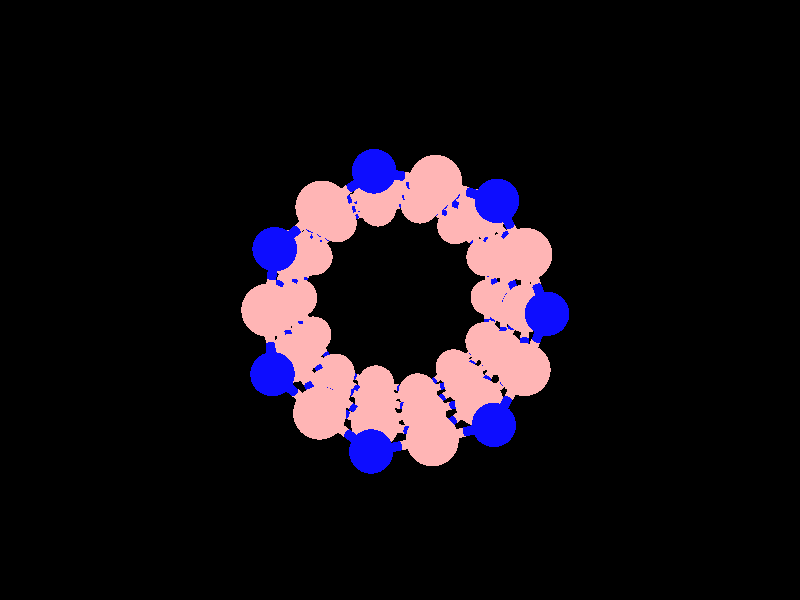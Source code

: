 global_settings {
	ambient_light rgb <0.200000002980232, 0.200000002980232, 0.200000002980232>
	max_trace_level 15
}

background { color rgb <0,0,0> }

camera {
	perspective
	location <-0.995987173537005, -0.415958636784198, 34.8884604263214>
	angle 40
	up <-0.999402686035062, -0.0122848965639923, -0.0323009668944361>
	right <-0.0129356831900063, 0.999715965439565, 0.0200164069115068> * 1.33333333333333
	direction <0.0320458928150119, 0.020422285906608, -0.99927773466241> }

light_source {
	<-90.3824092262219, 93.8875513511635, 120.921417130197>
	color rgb <1, 1, 1>
	fade_distance 243.626132727381
	fade_power 0
	parallel
	point_at <90.3824092262219, -93.8875513511635, -120.921417130197>
}

light_source {
	<-82.0058201106009, -97.2264472382941, -65.5674262857832>
	color rgb <0.300000011920929, 0.300000011920929, 0.300000011920929>
	fade_distance 243.626132727381
	fade_power 0
	parallel
	point_at <82.0058201106009, 97.2264472382941, 65.5674262857832>
}

#default {
	finish {ambient .8 diffuse 1 specular 1 roughness .005 metallic 0.5}
}

union {
cylinder {
	<1.25423200998624, -2.44342576180559, 0.03686510692855>, 	<0.591823928850176, -2.70022323149635, 0.423328657146628>, 0.1
	pigment { rgbt <1, 0.709999978542328, 0.709999978542328, 0> }
}
cylinder {
	<0.591823928850176, -2.70022323149635, 0.423328657146628>, 	<0.02033010809481, -2.92177573258025, 0.75675081364874>, 0.1
	pigment { rgbt <0.0500000007450581, 0.0500000007450581, 1, 0> }
}
cylinder {
	<1.25423200998624, -2.44342576180559, 0.03686510692855>, 	<1.82063538225571, -2.02447904318453, 0.426147031071762>, 0.1
	pigment { rgbt <1, 0.709999978542328, 0.709999978542328, 0> }
}
cylinder {
	<1.82063538225571, -2.02447904318453, 0.426147031071762>, 	<2.30892904458332, -1.66330706298261, 0.76174513257352>, 0.1
	pigment { rgbt <0.0500000007450581, 0.0500000007450581, 1, 0> }
}
cylinder {
	<-2.77209853814459, -0.43999206108903, 0.0381360955784>, 	<-2.85883266096618, 0.267071115068094, 0.424344328009578>, 0.1
	pigment { rgbt <1, 0.709999978542328, 0.709999978542328, 0> }
}
cylinder {
	<-2.85883266096618, 0.267071115068094, 0.424344328009578>, 	<-2.93368568528099, 0.87727867116293, 0.75764860632935>, 0.1
	pigment { rgbt <0.0500000007450581, 0.0500000007450581, 1, 0> }
}
cylinder {
	<-2.77209853814459, -0.43999206108903, 0.0381360955784>, 	<-2.50743451317089, -1.09747394659936, 0.426472121020819>, 0.1
	pigment { rgbt <1, 0.709999978542328, 0.709999978542328, 0> }
}
cylinder {
	<-2.50743451317089, -1.09747394659936, 0.426472121020819>, 	<-2.27912151066141, -1.66465213937179, 0.76147104639486>, 0.1
	pigment { rgbt <0.0500000007450581, 0.0500000007450581, 1, 0> }
}
cylinder {
	<2.78771342539519, -0.43400146025741, 0.03939930449768>, 	<2.86886931035473, 0.274951462633742, 0.424708264805171>, 0.1
	pigment { rgbt <1, 0.709999978542328, 0.709999978542328, 0> }
}
cylinder {
	<2.86886931035473, 0.274951462633742, 0.424708264805171>, 	<2.93891706104784, 0.88686713111043, 0.75727842906249>, 0.1
	pigment { rgbt <0.0500000007450581, 0.0500000007450581, 1, 0> }
}
cylinder {
	<2.78771342539519, -0.43400146025741, 0.03939930449768>, 	<2.53065408585893, -1.09401565242657, 0.427226787856849>, 0.1
	pigment { rgbt <1, 0.709999978542328, 0.709999978542328, 0> }
}
cylinder {
	<2.53065408585893, -1.09401565242657, 0.427226787856849>, 	<2.30892904458332, -1.66330706298261, 0.76174513257352>, 0.1
	pigment { rgbt <0.0500000007450581, 0.0500000007450581, 1, 0> }
}
cylinder {
	<-1.21145689746567, -2.43242881202598, 0.04023773686791>, 	<-0.550190000873292, -2.69512757248637, 0.424887336605429>, 0.1
	pigment { rgbt <1, 0.709999978542328, 0.709999978542328, 0> }
}
cylinder {
	<-0.550190000873292, -2.69512757248637, 0.424887336605429>, 	<0.02033010809481, -2.92177573258025, 0.75675081364874>, 0.1
	pigment { rgbt <0.0500000007450581, 0.0500000007450581, 1, 0> }
}
cylinder {
	<-1.21145689746567, -2.43242881202598, 0.04023773686791>, 	<-1.78479660316668, -2.02013000011158, 0.4275425967604>, 0.1
	pigment { rgbt <1, 0.709999978542328, 0.709999978542328, 0> }
}
cylinder {
	<-1.78479660316668, -2.02013000011158, 0.4275425967604>, 	<-2.27912151066141, -1.66465213937179, 0.76147104639486>, 0.1
	pigment { rgbt <0.0500000007450581, 0.0500000007450581, 1, 0> }
}
cylinder {
	<-2.24685070994492, 2.0237635627767, 0.04277704631754>, 	<-2.6154185989382, 1.40853933652349, 0.426389866334408>, 0.1
	pigment { rgbt <1, 0.709999978542328, 0.709999978542328, 0> }
}
cylinder {
	<-2.6154185989382, 1.40853933652349, 0.426389866334408>, 	<-2.93368568528099, 0.87727867116293, 0.75764860632935>, 0.1
	pigment { rgbt <0.0500000007450581, 0.0500000007450581, 1, 0> }
}
cylinder {
	<-2.24685070994492, 2.0237635627767, 0.04277704631754>, 	<-1.74796568808979, 2.53254983297755, 0.42782377061494>, 0.1
	pigment { rgbt <1, 0.709999978542328, 0.709999978542328, 0> }
}
cylinder {
	<-1.74796568808979, 2.53254983297755, 0.42782377061494>, 	<-1.31745104375171, 2.97160879559203, 0.76010124198102>, 0.1
	pigment { rgbt <0.0500000007450581, 0.0500000007450581, 1, 0> }
}
cylinder {
	<2.24874394354313, 2.03392722522833, 0.04304772583556>, 	<2.61907568004542, 1.41843997173607, 0.426288234456904>, 0.1
	pigment { rgbt <1, 0.709999978542328, 0.709999978542328, 0> }
}
cylinder {
	<2.61907568004542, 1.41843997173607, 0.426288234456904>, 	<2.93891706104784, 0.88686713111043, 0.75727842906249>, 0.1
	pigment { rgbt <0.0500000007450581, 0.0500000007450581, 1, 0> }
}
cylinder {
	<2.24874394354313, 2.03392722522833, 0.04304772583556>, 	<1.74877943624525, 2.54262032518523, 0.4278672454182>, 0.1
	pigment { rgbt <1, 0.709999978542328, 0.709999978542328, 0> }
}
cylinder {
	<1.74877943624525, 2.54262032518523, 0.4278672454182>, 	<1.31729106089406, 2.98164180780816, 0.75998111927206>, 0.1
	pigment { rgbt <0.0500000007450581, 0.0500000007450581, 1, 0> }
}
cylinder {
	<-0.00086707175121, 3.11369448207867, 0.04329018169897>, 	<0.706783232364021, 3.04280229335528, 0.428044140552487>, 0.1
	pigment { rgbt <1, 0.709999978542328, 0.709999978542328, 0> }
}
cylinder {
	<0.706783232364021, 3.04280229335528, 0.428044140552487>, 	<1.31729106089406, 2.98164180780816, 0.75998111927206>, 0.1
	pigment { rgbt <0.0500000007450581, 0.0500000007450581, 1, 0> }
}
cylinder {
	<-0.00086707175121, 3.11369448207867, 0.04329018169897>, 	<-0.707685393132684, 3.03741467877663, 0.428115761495745>, 0.1
	pigment { rgbt <1, 0.709999978542328, 0.709999978542328, 0> }
}
cylinder {
	<-0.707685393132684, 3.03741467877663, 0.428115761495745>, 	<-1.31745104375171, 2.97160879559203, 0.76010124198102>, 0.1
	pigment { rgbt <0.0500000007450581, 0.0500000007450581, 1, 0> }
}
cylinder {
	<0.02033010809481, -2.92177573258025, 0.75675081364874>, 	<0.0220209066338977, -2.85761915050818, 1.44180359621079>, 0.1
	pigment { rgbt <0.0500000007450581, 0.0500000007450581, 1, 0> }
}
cylinder {
	<0.0220209066338977, -2.85761915050818, 1.44180359621079>, 	<0.02398447307695, -2.78311251429732, 2.23737244989825>, 0.1
	pigment { rgbt <1, 0.709999978542328, 0.709999978542328, 0> }
}
cylinder {
	<2.93891706104784, 0.88686713111043, 0.75727842906249>, 	<2.87844565331693, 0.853562498616914, 1.44571013736613>, 0.1
	pigment { rgbt <0.0500000007450581, 0.0500000007450581, 1, 0> }
}
cylinder {
	<2.87844565331693, 0.853562498616914, 1.44571013736613>, 	<2.80827273335365, 0.81491475750968, 2.24458790422664>, 0.1
	pigment { rgbt <1, 0.709999978542328, 0.709999978542328, 0> }
}
cylinder {
	<-2.93368568528099, 0.87727867116293, 0.75764860632935>, 	<-2.87305123605089, 0.844304691186722, 1.44549782368623>, 0.1
	pigment { rgbt <0.0500000007450581, 0.0500000007450581, 1, 0> }
}
cylinder {
	<-2.87305123605089, 0.844304691186722, 1.44549782368623>, 	<-2.80268093995196, 0.80603620249838, 2.2437924187791>, 0.1
	pigment { rgbt <1, 0.709999978542328, 0.709999978542328, 0> }
}
cylinder {
	<1.31729106089406, 2.98164180780816, 0.75998111927206>, 	<1.28827868322315, 2.89510050997073, 1.44319266902453>, 0.1
	pigment { rgbt <0.0500000007450581, 0.0500000007450581, 1, 0> }
}
cylinder {
	<1.28827868322315, 2.89510050997073, 1.44319266902453>, 	<1.25459423265616, 2.79462284136758, 2.23642671331669>, 0.1
	pigment { rgbt <1, 0.709999978542328, 0.709999978542328, 0> }
}
cylinder {
	<-1.31745104375171, 2.97160879559203, 0.76010124198102>, 	<-1.28873085350884, 2.88648124091751, 1.44340046425781>, 0.1
	pigment { rgbt <0.0500000007450581, 0.0500000007450581, 1, 0> }
}
cylinder {
	<-1.28873085350884, 2.88648124091751, 1.44340046425781>, 	<-1.2553849630214, 2.78764296402469, 2.23675248746896>, 0.1
	pigment { rgbt <1, 0.709999978542328, 0.709999978542328, 0> }
}
cylinder {
	<-2.27912151066141, -1.66465213937179, 0.76147104639486>, 	<-2.249240200892, -1.65184234142162, 1.44847717253716>, 0.1
	pigment { rgbt <0.0500000007450581, 0.0500000007450581, 1, 0> }
}
cylinder {
	<-2.249240200892, -1.65184234142162, 1.44847717253716>, 	<-2.21453634660069, -1.63696517020677, 2.24635921595692>, 0.1
	pigment { rgbt <1, 0.709999978542328, 0.709999978542328, 0> }
}
cylinder {
	<2.30892904458332, -1.66330706298261, 0.76174513257352>, 	<2.28093137485027, -1.6537237693955, 1.44811701547327>, 0.1
	pigment { rgbt <0.0500000007450581, 0.0500000007450581, 1, 0> }
}
cylinder {
	<2.28093137485027, -1.6537237693955, 1.44811701547327>, 	<2.24841012679332, -1.64259210483482, 2.24538587662976>, 0.1
	pigment { rgbt <1, 0.709999978542328, 0.709999978542328, 0> }
}
cylinder {
	<1.25459423265616, 2.79462284136758, 2.23642671331669>, 	<1.85230429927805, 2.41085568203827, 2.62337421757912>, 0.1
	pigment { rgbt <1, 0.709999978542328, 0.709999978542328, 0> }
}
cylinder {
	<1.85230429927805, 2.41085568203827, 2.62337421757912>, 	<2.36799103666804, 2.07975261825609, 2.9572211898111>, 0.1
	pigment { rgbt <0.0500000007450581, 0.0500000007450581, 1, 0> }
}
cylinder {
	<1.25459423265616, 2.79462284136758, 2.23642671331669>, 	<0.580009594906176, 2.99407719685964, 2.6264657827462>, 0.1
	pigment { rgbt <1, 0.709999978542328, 0.709999978542328, 0> }
}
cylinder {
	<0.580009594906176, 2.99407719685964, 2.6264657827462>, 	<-0.00148247246057, 3.16600688370698, 2.96267952397941>, 0.1
	pigment { rgbt <0.0500000007450581, 0.0500000007450581, 1, 0> }
}
cylinder {
	<-1.2553849630214, 2.78764296402469, 2.23675248746896>, 	<-1.85136640668964, 2.40206193779146, 2.62368046897626>, 0.1
	pigment { rgbt <1, 0.709999978542328, 0.709999978542328, 0> }
}
cylinder {
	<-1.85136640668964, 2.40206193779146, 2.62368046897626>, 	<-2.36551901270836, 2.06942156521713, 2.95748285854242>, 0.1
	pigment { rgbt <0.0500000007450581, 0.0500000007450581, 1, 0> }
}
cylinder {
	<-1.2553849630214, 2.78764296402469, 2.23675248746896>, 	<-0.581960779576447, 2.99084809008127, 2.62662077904881>, 0.1
	pigment { rgbt <1, 0.709999978542328, 0.709999978542328, 0> }
}
cylinder {
	<-0.581960779576447, 2.99084809008127, 2.62662077904881>, 	<-0.00148247246057, 3.16600688370698, 2.96267952397941>, 0.1
	pigment { rgbt <0.0500000007450581, 0.0500000007450581, 1, 0> }
}
cylinder {
	<0.02398447307695, -2.78311251429732, 2.23737244989825>, 	<0.730136362975393, -2.68864067632222, 2.6246320706197>, 0.1
	pigment { rgbt <1, 0.709999978542328, 0.709999978542328, 0> }
}
cylinder {
	<0.730136362975393, -2.68864067632222, 2.6246320706197>, 	<1.3396257087352, -2.60710074200519, 2.95888114117966>, 0.1
	pigment { rgbt <0.0500000007450581, 0.0500000007450581, 1, 0> }
}
cylinder {
	<0.02398447307695, -2.78311251429732, 2.23737244989825>, 	<-0.679519671486749, -2.67652353250298, 2.62499966994121>, 0.1
	pigment { rgbt <1, 0.709999978542328, 0.709999978542328, 0> }
}
cylinder {
	<-0.679519671486749, -2.67652353250298, 2.62499966994121>, 	<-1.28664957362163, -2.58453635860283, 2.95952517059118>, 0.1
	pigment { rgbt <0.0500000007450581, 0.0500000007450581, 1, 0> }
}
cylinder {
	<-2.80268093995196, 0.80603620249838, 2.2437924187791>, 	<-2.88076095648416, 0.0939915220948914, 2.62669180162892>, 0.1
	pigment { rgbt <1, 0.709999978542328, 0.709999978542328, 0> }
}
cylinder {
	<-2.88076095648416, 0.0939915220948914, 2.62669180162892>, 	<-2.94817048335573, -0.52074445196355, 2.95726378897834>, 0.1
	pigment { rgbt <0.0500000007450581, 0.0500000007450581, 1, 0> }
}
cylinder {
	<-2.80268093995196, 0.80603620249838, 2.2437924187791>, 	<-2.56808995328993, 1.48399738874187, 2.62677486533155>, 0.1
	pigment { rgbt <1, 0.709999978542328, 0.709999978542328, 0> }
}
cylinder {
	<-2.56808995328993, 1.48399738874187, 2.62677486533155>, 	<-2.36551901270836, 2.06942156521713, 2.95748285854242>, 0.1
	pigment { rgbt <0.0500000007450581, 0.0500000007450581, 1, 0> }
}
cylinder {
	<2.80827273335365, 0.81491475750968, 2.24458790422664>, 	<2.57202478789996, 1.49360603217048, 2.62697525043844>, 0.1
	pigment { rgbt <1, 0.709999978542328, 0.709999978542328, 0> }
}
cylinder {
	<2.57202478789996, 1.49360603217048, 2.62697525043844>, 	<2.36799103666804, 2.07975261825609, 2.9572211898111>, 0.1
	pigment { rgbt <0.0500000007450581, 0.0500000007450581, 1, 0> }
}
cylinder {
	<2.80827273335365, 0.81491475750968, 2.24458790422664>, 	<2.88804519364053, 0.102526687350655, 2.62719707946598>, 0.1
	pigment { rgbt <1, 0.709999978542328, 0.709999978542328, 0> }
}
cylinder {
	<2.88804519364053, 0.102526687350655, 2.62719707946598>, 	<2.95692028389291, -0.51254513631465, 2.95753967365486>, 0.1
	pigment { rgbt <0.0500000007450581, 0.0500000007450581, 1, 0> }
}
cylinder {
	<2.24841012679332, -1.64259210483482, 2.24538587662976>, 	<2.62867195932989, -1.03608882919939, 2.6276032735027>, 0.1
	pigment { rgbt <1, 0.709999978542328, 0.709999978542328, 0> }
}
cylinder {
	<2.62867195932989, -1.03608882919939, 2.6276032735027>, 	<2.95692028389291, -0.51254513631465, 2.95753967365486>, 0.1
	pigment { rgbt <0.0500000007450581, 0.0500000007450581, 1, 0> }
}
cylinder {
	<2.24841012679332, -1.64259210483482, 2.24538587662976>, 	<1.76050620705418, -2.16041298220333, 2.62844387077216>, 0.1
	pigment { rgbt <1, 0.709999978542328, 0.709999978542328, 0> }
}
cylinder {
	<1.76050620705418, -2.16041298220333, 2.62844387077216>, 	<1.3396257087352, -2.60710074200519, 2.95888114117966>, 0.1
	pigment { rgbt <0.0500000007450581, 0.0500000007450581, 1, 0> }
}
cylinder {
	<-2.21453634660069, -1.63696517020677, 2.24635921595692>, 	<-2.60826239021333, -1.03791293807337, 2.627886779764>, 0.1
	pigment { rgbt <1, 0.709999978542328, 0.709999978542328, 0> }
}
cylinder {
	<-2.60826239021333, -1.03791293807337, 2.627886779764>, 	<-2.94817048335573, -0.52074445196355, 2.95726378897834>, 0.1
	pigment { rgbt <0.0500000007450581, 0.0500000007450581, 1, 0> }
}
cylinder {
	<-2.21453634660069, -1.63696517020677, 2.24635921595692>, 	<-1.71639366733595, -2.14567556928511, 2.62922748151191>, 0.1
	pigment { rgbt <1, 0.709999978542328, 0.709999978542328, 0> }
}
cylinder {
	<-1.71639366733595, -2.14567556928511, 2.62922748151191>, 	<-1.28664957362163, -2.58453635860283, 2.95952517059118>, 0.1
	pigment { rgbt <0.0500000007450581, 0.0500000007450581, 1, 0> }
}
cylinder {
	<2.36799103666804, 2.07975261825609, 2.9572211898111>, 	<2.31280534768271, 2.05854534333651, 3.64483846377936>, 0.1
	pigment { rgbt <0.0500000007450581, 0.0500000007450581, 1, 0> }
}
cylinder {
	<2.31280534768271, 2.05854534333651, 3.64483846377936>, 	<2.24874394354313, 2.03392722522833, 4.44304772583556>, 0.1
	pigment { rgbt <1, 0.709999978542328, 0.709999978542328, 0> }
}
cylinder {
	<-2.94817048335573, -0.52074445196355, 2.95726378897834>, 	<-2.86667758032468, -0.48336912365005, 3.64266874170044>, 0.1
	pigment { rgbt <0.0500000007450581, 0.0500000007450581, 1, 0> }
}
cylinder {
	<-2.86667758032468, -0.48336912365005, 3.64266874170044>, 	<-2.77209853814459, -0.43999206108903, 4.4381360955784>, 0.1
	pigment { rgbt <1, 0.709999978542328, 0.709999978542328, 0> }
}
cylinder {
	<-2.36551901270836, 2.06942156521713, 2.95748285854242>, 	<-2.31060290218622, 2.04829241910271, 3.64483220014671>, 0.1
	pigment { rgbt <0.0500000007450581, 0.0500000007450581, 1, 0> }
}
cylinder {
	<-2.31060290218622, 2.04829241910271, 3.64483220014671>, 	<-2.24685070994492, 2.0237635627767, 4.44277704631754>, 0.1
	pigment { rgbt <1, 0.709999978542328, 0.709999978542328, 0> }
}
cylinder {
	<2.95692028389291, -0.51254513631465, 2.95753967365486>, 	<2.87860452231914, -0.476191953814609, 3.64340410353224>, 0.1
	pigment { rgbt <0.0500000007450581, 0.0500000007450581, 1, 0> }
}
cylinder {
	<2.87860452231914, -0.476191953814609, 3.64340410353224>, 	<2.78771342539519, -0.43400146025741, 4.43939930449768>, 0.1
	pigment { rgbt <1, 0.709999978542328, 0.709999978542328, 0> }
}
cylinder {
	<1.3396257087352, -2.60710074200519, 2.95888114117966>, 	<1.30011076511186, -2.5313620433671, 3.6428010783458>, 0.1
	pigment { rgbt <0.0500000007450581, 0.0500000007450581, 1, 0> }
}
cylinder {
	<1.30011076511186, -2.5313620433671, 3.6428010783458>, 	<1.25423200998624, -2.44342576180559, 4.43686510692855>, 0.1
	pigment { rgbt <1, 0.709999978542328, 0.709999978542328, 0> }
}
cylinder {
	<-1.28664957362163, -2.58453635860283, 2.95952517059118>, 	<-1.25185327971635, -2.51414680517184, 3.6447422991655>, 0.1
	pigment { rgbt <0.0500000007450581, 0.0500000007450581, 1, 0> }
}
cylinder {
	<-1.25185327971635, -2.51414680517184, 3.6447422991655>, 	<-1.21145689746567, -2.43242881202598, 4.44023773686791>, 0.1
	pigment { rgbt <1, 0.709999978542328, 0.709999978542328, 0> }
}
cylinder {
	<-0.00148247246057, 3.16600688370698, 2.96267952397941>, 	<-0.00119782572777369, 3.14181036592312, 3.64751946623681>, 0.1
	pigment { rgbt <0.0500000007450581, 0.0500000007450581, 1, 0> }
}
cylinder {
	<-0.00119782572777369, 3.14181036592312, 3.64751946623681>, 	<-0.00086707175121, 3.11369448207867, 4.44329018169897>, 0.1
	pigment { rgbt <1, 0.709999978542328, 0.709999978542328, 0> }
}
cylinder {
	<1.25423200998624, -2.44342576180559, 4.43686510692855>, 	<0.591823928850176, -2.70022323149635, 4.82332865714663>, 0.1
	pigment { rgbt <1, 0.709999978542328, 0.709999978542328, 0> }
}
cylinder {
	<0.591823928850176, -2.70022323149635, 4.82332865714663>, 	<0.02033010809481, -2.92177573258025, 5.15675081364874>, 0.1
	pigment { rgbt <0.0500000007450581, 0.0500000007450581, 1, 0> }
}
cylinder {
	<1.25423200998624, -2.44342576180559, 4.43686510692855>, 	<1.82063538225571, -2.02447904318453, 4.82614703107176>, 0.1
	pigment { rgbt <1, 0.709999978542328, 0.709999978542328, 0> }
}
cylinder {
	<1.82063538225571, -2.02447904318453, 4.82614703107176>, 	<2.30892904458332, -1.66330706298261, 5.16174513257352>, 0.1
	pigment { rgbt <0.0500000007450581, 0.0500000007450581, 1, 0> }
}
cylinder {
	<-2.77209853814459, -0.43999206108903, 4.4381360955784>, 	<-2.85883266096618, 0.267071115068094, 4.82434432800958>, 0.1
	pigment { rgbt <1, 0.709999978542328, 0.709999978542328, 0> }
}
cylinder {
	<-2.85883266096618, 0.267071115068094, 4.82434432800958>, 	<-2.93368568528099, 0.87727867116293, 5.15764860632935>, 0.1
	pigment { rgbt <0.0500000007450581, 0.0500000007450581, 1, 0> }
}
cylinder {
	<-2.77209853814459, -0.43999206108903, 4.4381360955784>, 	<-2.50743451317089, -1.09747394659936, 4.82647212102082>, 0.1
	pigment { rgbt <1, 0.709999978542328, 0.709999978542328, 0> }
}
cylinder {
	<-2.50743451317089, -1.09747394659936, 4.82647212102082>, 	<-2.27912151066141, -1.66465213937179, 5.16147104639486>, 0.1
	pigment { rgbt <0.0500000007450581, 0.0500000007450581, 1, 0> }
}
cylinder {
	<2.78771342539519, -0.43400146025741, 4.43939930449768>, 	<2.86886931035473, 0.274951462633742, 4.82470826480517>, 0.1
	pigment { rgbt <1, 0.709999978542328, 0.709999978542328, 0> }
}
cylinder {
	<2.86886931035473, 0.274951462633742, 4.82470826480517>, 	<2.93891706104784, 0.88686713111043, 5.15727842906249>, 0.1
	pigment { rgbt <0.0500000007450581, 0.0500000007450581, 1, 0> }
}
cylinder {
	<2.78771342539519, -0.43400146025741, 4.43939930449768>, 	<2.53065408585893, -1.09401565242657, 4.82722678785685>, 0.1
	pigment { rgbt <1, 0.709999978542328, 0.709999978542328, 0> }
}
cylinder {
	<2.53065408585893, -1.09401565242657, 4.82722678785685>, 	<2.30892904458332, -1.66330706298261, 5.16174513257352>, 0.1
	pigment { rgbt <0.0500000007450581, 0.0500000007450581, 1, 0> }
}
cylinder {
	<-1.21145689746567, -2.43242881202598, 4.44023773686791>, 	<-0.550190000873292, -2.69512757248637, 4.82488733660543>, 0.1
	pigment { rgbt <1, 0.709999978542328, 0.709999978542328, 0> }
}
cylinder {
	<-0.550190000873292, -2.69512757248637, 4.82488733660543>, 	<0.02033010809481, -2.92177573258025, 5.15675081364874>, 0.1
	pigment { rgbt <0.0500000007450581, 0.0500000007450581, 1, 0> }
}
cylinder {
	<-1.21145689746567, -2.43242881202598, 4.44023773686791>, 	<-1.78479660316668, -2.02013000011158, 4.8275425967604>, 0.1
	pigment { rgbt <1, 0.709999978542328, 0.709999978542328, 0> }
}
cylinder {
	<-1.78479660316668, -2.02013000011158, 4.8275425967604>, 	<-2.27912151066141, -1.66465213937179, 5.16147104639486>, 0.1
	pigment { rgbt <0.0500000007450581, 0.0500000007450581, 1, 0> }
}
cylinder {
	<-2.24685070994492, 2.0237635627767, 4.44277704631754>, 	<-2.6154185989382, 1.40853933652349, 4.82638986633441>, 0.1
	pigment { rgbt <1, 0.709999978542328, 0.709999978542328, 0> }
}
cylinder {
	<-2.6154185989382, 1.40853933652349, 4.82638986633441>, 	<-2.93368568528099, 0.87727867116293, 5.15764860632935>, 0.1
	pigment { rgbt <0.0500000007450581, 0.0500000007450581, 1, 0> }
}
cylinder {
	<-2.24685070994492, 2.0237635627767, 4.44277704631754>, 	<-1.74796568808979, 2.53254983297755, 4.82782377061494>, 0.1
	pigment { rgbt <1, 0.709999978542328, 0.709999978542328, 0> }
}
cylinder {
	<-1.74796568808979, 2.53254983297755, 4.82782377061494>, 	<-1.31745104375171, 2.97160879559203, 5.16010124198102>, 0.1
	pigment { rgbt <0.0500000007450581, 0.0500000007450581, 1, 0> }
}
cylinder {
	<2.24874394354313, 2.03392722522833, 4.44304772583556>, 	<2.61907568004542, 1.41843997173607, 4.8262882344569>, 0.1
	pigment { rgbt <1, 0.709999978542328, 0.709999978542328, 0> }
}
cylinder {
	<2.61907568004542, 1.41843997173607, 4.8262882344569>, 	<2.93891706104784, 0.88686713111043, 5.15727842906249>, 0.1
	pigment { rgbt <0.0500000007450581, 0.0500000007450581, 1, 0> }
}
cylinder {
	<2.24874394354313, 2.03392722522833, 4.44304772583556>, 	<1.74877943624525, 2.54262032518523, 4.8278672454182>, 0.1
	pigment { rgbt <1, 0.709999978542328, 0.709999978542328, 0> }
}
cylinder {
	<1.74877943624525, 2.54262032518523, 4.8278672454182>, 	<1.31729106089406, 2.98164180780816, 5.15998111927206>, 0.1
	pigment { rgbt <0.0500000007450581, 0.0500000007450581, 1, 0> }
}
cylinder {
	<-0.00086707175121, 3.11369448207867, 4.44329018169897>, 	<0.706783232364021, 3.04280229335528, 4.82804414055249>, 0.1
	pigment { rgbt <1, 0.709999978542328, 0.709999978542328, 0> }
}
cylinder {
	<0.706783232364021, 3.04280229335528, 4.82804414055249>, 	<1.31729106089406, 2.98164180780816, 5.15998111927206>, 0.1
	pigment { rgbt <0.0500000007450581, 0.0500000007450581, 1, 0> }
}
cylinder {
	<-0.00086707175121, 3.11369448207867, 4.44329018169897>, 	<-0.707685393132684, 3.03741467877663, 4.82811576149575>, 0.1
	pigment { rgbt <1, 0.709999978542328, 0.709999978542328, 0> }
}
cylinder {
	<-0.707685393132684, 3.03741467877663, 4.82811576149575>, 	<-1.31745104375171, 2.97160879559203, 5.16010124198102>, 0.1
	pigment { rgbt <0.0500000007450581, 0.0500000007450581, 1, 0> }
}
cylinder {
	<0.02033010809481, -2.92177573258025, 5.15675081364874>, 	<0.0220209066338977, -2.85761915050818, 5.84180359621079>, 0.1
	pigment { rgbt <0.0500000007450581, 0.0500000007450581, 1, 0> }
}
cylinder {
	<0.0220209066338977, -2.85761915050818, 5.84180359621079>, 	<0.02398447307695, -2.78311251429732, 6.63737244989825>, 0.1
	pigment { rgbt <1, 0.709999978542328, 0.709999978542328, 0> }
}
cylinder {
	<2.93891706104784, 0.88686713111043, 5.15727842906249>, 	<2.87844565331693, 0.853562498616914, 5.84571013736613>, 0.1
	pigment { rgbt <0.0500000007450581, 0.0500000007450581, 1, 0> }
}
cylinder {
	<2.87844565331693, 0.853562498616914, 5.84571013736613>, 	<2.80827273335365, 0.81491475750968, 6.64458790422664>, 0.1
	pigment { rgbt <1, 0.709999978542328, 0.709999978542328, 0> }
}
cylinder {
	<-2.93368568528099, 0.87727867116293, 5.15764860632935>, 	<-2.87305123605089, 0.844304691186722, 5.84549782368623>, 0.1
	pigment { rgbt <0.0500000007450581, 0.0500000007450581, 1, 0> }
}
cylinder {
	<-2.87305123605089, 0.844304691186722, 5.84549782368623>, 	<-2.80268093995196, 0.80603620249838, 6.6437924187791>, 0.1
	pigment { rgbt <1, 0.709999978542328, 0.709999978542328, 0> }
}
cylinder {
	<1.31729106089406, 2.98164180780816, 5.15998111927206>, 	<1.28827868322315, 2.89510050997073, 5.84319266902453>, 0.1
	pigment { rgbt <0.0500000007450581, 0.0500000007450581, 1, 0> }
}
cylinder {
	<1.28827868322315, 2.89510050997073, 5.84319266902453>, 	<1.25459423265616, 2.79462284136758, 6.63642671331669>, 0.1
	pigment { rgbt <1, 0.709999978542328, 0.709999978542328, 0> }
}
cylinder {
	<-1.31745104375171, 2.97160879559203, 5.16010124198102>, 	<-1.28873085350884, 2.88648124091751, 5.84340046425781>, 0.1
	pigment { rgbt <0.0500000007450581, 0.0500000007450581, 1, 0> }
}
cylinder {
	<-1.28873085350884, 2.88648124091751, 5.84340046425781>, 	<-1.2553849630214, 2.78764296402469, 6.63675248746896>, 0.1
	pigment { rgbt <1, 0.709999978542328, 0.709999978542328, 0> }
}
cylinder {
	<-2.27912151066141, -1.66465213937179, 5.16147104639486>, 	<-2.249240200892, -1.65184234142162, 5.84847717253716>, 0.1
	pigment { rgbt <0.0500000007450581, 0.0500000007450581, 1, 0> }
}
cylinder {
	<-2.249240200892, -1.65184234142162, 5.84847717253716>, 	<-2.21453634660069, -1.63696517020677, 6.64635921595692>, 0.1
	pigment { rgbt <1, 0.709999978542328, 0.709999978542328, 0> }
}
cylinder {
	<2.30892904458332, -1.66330706298261, 5.16174513257352>, 	<2.28093137485027, -1.6537237693955, 5.84811701547327>, 0.1
	pigment { rgbt <0.0500000007450581, 0.0500000007450581, 1, 0> }
}
cylinder {
	<2.28093137485027, -1.6537237693955, 5.84811701547327>, 	<2.24841012679332, -1.64259210483482, 6.64538587662976>, 0.1
	pigment { rgbt <1, 0.709999978542328, 0.709999978542328, 0> }
}
cylinder {
	<1.25459423265616, 2.79462284136758, 6.63642671331669>, 	<1.85230429927805, 2.41085568203827, 7.02337421757912>, 0.1
	pigment { rgbt <1, 0.709999978542328, 0.709999978542328, 0> }
}
cylinder {
	<1.85230429927805, 2.41085568203827, 7.02337421757912>, 	<2.36799103666804, 2.07975261825609, 7.3572211898111>, 0.1
	pigment { rgbt <0.0500000007450581, 0.0500000007450581, 1, 0> }
}
cylinder {
	<1.25459423265616, 2.79462284136758, 6.63642671331669>, 	<0.580009594906176, 2.99407719685964, 7.0264657827462>, 0.1
	pigment { rgbt <1, 0.709999978542328, 0.709999978542328, 0> }
}
cylinder {
	<0.580009594906176, 2.99407719685964, 7.0264657827462>, 	<-0.00148247246057, 3.16600688370698, 7.36267952397941>, 0.1
	pigment { rgbt <0.0500000007450581, 0.0500000007450581, 1, 0> }
}
cylinder {
	<-1.2553849630214, 2.78764296402469, 6.63675248746896>, 	<-1.85136640668964, 2.40206193779146, 7.02368046897626>, 0.1
	pigment { rgbt <1, 0.709999978542328, 0.709999978542328, 0> }
}
cylinder {
	<-1.85136640668964, 2.40206193779146, 7.02368046897626>, 	<-2.36551901270836, 2.06942156521713, 7.35748285854242>, 0.1
	pigment { rgbt <0.0500000007450581, 0.0500000007450581, 1, 0> }
}
cylinder {
	<-1.2553849630214, 2.78764296402469, 6.63675248746896>, 	<-0.581960779576447, 2.99084809008127, 7.02662077904881>, 0.1
	pigment { rgbt <1, 0.709999978542328, 0.709999978542328, 0> }
}
cylinder {
	<-0.581960779576447, 2.99084809008127, 7.02662077904881>, 	<-0.00148247246057, 3.16600688370698, 7.36267952397941>, 0.1
	pigment { rgbt <0.0500000007450581, 0.0500000007450581, 1, 0> }
}
cylinder {
	<0.02398447307695, -2.78311251429732, 6.63737244989825>, 	<0.730136362975393, -2.68864067632222, 7.0246320706197>, 0.1
	pigment { rgbt <1, 0.709999978542328, 0.709999978542328, 0> }
}
cylinder {
	<0.730136362975393, -2.68864067632222, 7.0246320706197>, 	<1.3396257087352, -2.60710074200519, 7.35888114117966>, 0.1
	pigment { rgbt <0.0500000007450581, 0.0500000007450581, 1, 0> }
}
cylinder {
	<0.02398447307695, -2.78311251429732, 6.63737244989825>, 	<-0.67951967148675, -2.67652353250298, 7.02499966994121>, 0.1
	pigment { rgbt <1, 0.709999978542328, 0.709999978542328, 0> }
}
cylinder {
	<-0.67951967148675, -2.67652353250298, 7.02499966994121>, 	<-1.28664957362163, -2.58453635860283, 7.35952517059118>, 0.1
	pigment { rgbt <0.0500000007450581, 0.0500000007450581, 1, 0> }
}
cylinder {
	<-2.80268093995196, 0.80603620249838, 6.6437924187791>, 	<-2.88076095648416, 0.0939915220948914, 7.02669180162892>, 0.1
	pigment { rgbt <1, 0.709999978542328, 0.709999978542328, 0> }
}
cylinder {
	<-2.88076095648416, 0.0939915220948914, 7.02669180162892>, 	<-2.94817048335573, -0.52074445196355, 7.35726378897834>, 0.1
	pigment { rgbt <0.0500000007450581, 0.0500000007450581, 1, 0> }
}
cylinder {
	<-2.80268093995196, 0.80603620249838, 6.6437924187791>, 	<-2.56808995328993, 1.48399738874187, 7.02677486533155>, 0.1
	pigment { rgbt <1, 0.709999978542328, 0.709999978542328, 0> }
}
cylinder {
	<-2.56808995328993, 1.48399738874187, 7.02677486533155>, 	<-2.36551901270836, 2.06942156521713, 7.35748285854242>, 0.1
	pigment { rgbt <0.0500000007450581, 0.0500000007450581, 1, 0> }
}
cylinder {
	<2.80827273335365, 0.81491475750968, 6.64458790422664>, 	<2.57202478789996, 1.49360603217048, 7.02697525043844>, 0.1
	pigment { rgbt <1, 0.709999978542328, 0.709999978542328, 0> }
}
cylinder {
	<2.57202478789996, 1.49360603217048, 7.02697525043844>, 	<2.36799103666804, 2.07975261825609, 7.3572211898111>, 0.1
	pigment { rgbt <0.0500000007450581, 0.0500000007450581, 1, 0> }
}
cylinder {
	<2.80827273335365, 0.81491475750968, 6.64458790422664>, 	<2.88804519364053, 0.102526687350655, 7.02719707946598>, 0.1
	pigment { rgbt <1, 0.709999978542328, 0.709999978542328, 0> }
}
cylinder {
	<2.88804519364053, 0.102526687350655, 7.02719707946598>, 	<2.95692028389291, -0.51254513631465, 7.35753967365486>, 0.1
	pigment { rgbt <0.0500000007450581, 0.0500000007450581, 1, 0> }
}
cylinder {
	<2.24841012679332, -1.64259210483482, 6.64538587662976>, 	<2.62867195932989, -1.03608882919939, 7.0276032735027>, 0.1
	pigment { rgbt <1, 0.709999978542328, 0.709999978542328, 0> }
}
cylinder {
	<2.62867195932989, -1.03608882919939, 7.0276032735027>, 	<2.95692028389291, -0.51254513631465, 7.35753967365486>, 0.1
	pigment { rgbt <0.0500000007450581, 0.0500000007450581, 1, 0> }
}
cylinder {
	<2.24841012679332, -1.64259210483482, 6.64538587662976>, 	<1.76050620705418, -2.16041298220333, 7.02844387077216>, 0.1
	pigment { rgbt <1, 0.709999978542328, 0.709999978542328, 0> }
}
cylinder {
	<1.76050620705418, -2.16041298220333, 7.02844387077216>, 	<1.3396257087352, -2.60710074200519, 7.35888114117966>, 0.1
	pigment { rgbt <0.0500000007450581, 0.0500000007450581, 1, 0> }
}
cylinder {
	<-2.21453634660069, -1.63696517020677, 6.64635921595692>, 	<-2.60826239021333, -1.03791293807337, 7.027886779764>, 0.1
	pigment { rgbt <1, 0.709999978542328, 0.709999978542328, 0> }
}
cylinder {
	<-2.60826239021333, -1.03791293807337, 7.027886779764>, 	<-2.94817048335573, -0.52074445196355, 7.35726378897834>, 0.1
	pigment { rgbt <0.0500000007450581, 0.0500000007450581, 1, 0> }
}
cylinder {
	<-2.21453634660069, -1.63696517020677, 6.64635921595692>, 	<-1.71639366733595, -2.14567556928511, 7.02922748151191>, 0.1
	pigment { rgbt <1, 0.709999978542328, 0.709999978542328, 0> }
}
cylinder {
	<-1.71639366733595, -2.14567556928511, 7.02922748151191>, 	<-1.28664957362163, -2.58453635860283, 7.35952517059118>, 0.1
	pigment { rgbt <0.0500000007450581, 0.0500000007450581, 1, 0> }
}
cylinder {
	<2.36799103666804, 2.07975261825609, 7.3572211898111>, 	<2.31280534768271, 2.05854534333651, 8.04483846377936>, 0.1
	pigment { rgbt <0.0500000007450581, 0.0500000007450581, 1, 0> }
}
cylinder {
	<2.31280534768271, 2.05854534333651, 8.04483846377936>, 	<2.24874394354313, 2.03392722522833, 8.84304772583556>, 0.1
	pigment { rgbt <1, 0.709999978542328, 0.709999978542328, 0> }
}
cylinder {
	<-2.94817048335573, -0.52074445196355, 7.35726378897834>, 	<-2.86667758032468, -0.48336912365005, 8.04266874170044>, 0.1
	pigment { rgbt <0.0500000007450581, 0.0500000007450581, 1, 0> }
}
cylinder {
	<-2.86667758032468, -0.48336912365005, 8.04266874170044>, 	<-2.77209853814459, -0.43999206108903, 8.8381360955784>, 0.1
	pigment { rgbt <1, 0.709999978542328, 0.709999978542328, 0> }
}
cylinder {
	<-2.36551901270836, 2.06942156521713, 7.35748285854242>, 	<-2.31060290218622, 2.04829241910271, 8.04483220014671>, 0.1
	pigment { rgbt <0.0500000007450581, 0.0500000007450581, 1, 0> }
}
cylinder {
	<-2.31060290218622, 2.04829241910271, 8.04483220014671>, 	<-2.24685070994492, 2.0237635627767, 8.84277704631754>, 0.1
	pigment { rgbt <1, 0.709999978542328, 0.709999978542328, 0> }
}
cylinder {
	<2.95692028389291, -0.51254513631465, 7.35753967365486>, 	<2.87860452231914, -0.476191953814609, 8.04340410353224>, 0.1
	pigment { rgbt <0.0500000007450581, 0.0500000007450581, 1, 0> }
}
cylinder {
	<2.87860452231914, -0.476191953814609, 8.04340410353224>, 	<2.78771342539519, -0.43400146025741, 8.83939930449768>, 0.1
	pigment { rgbt <1, 0.709999978542328, 0.709999978542328, 0> }
}
cylinder {
	<1.3396257087352, -2.60710074200519, 7.35888114117966>, 	<1.30011076511186, -2.5313620433671, 8.0428010783458>, 0.1
	pigment { rgbt <0.0500000007450581, 0.0500000007450581, 1, 0> }
}
cylinder {
	<1.30011076511186, -2.5313620433671, 8.0428010783458>, 	<1.25423200998624, -2.44342576180559, 8.83686510692855>, 0.1
	pigment { rgbt <1, 0.709999978542328, 0.709999978542328, 0> }
}
cylinder {
	<-1.28664957362163, -2.58453635860283, 7.35952517059118>, 	<-1.25185327971635, -2.51414680517184, 8.0447422991655>, 0.1
	pigment { rgbt <0.0500000007450581, 0.0500000007450581, 1, 0> }
}
cylinder {
	<-1.25185327971635, -2.51414680517184, 8.0447422991655>, 	<-1.21145689746567, -2.43242881202598, 8.84023773686791>, 0.1
	pigment { rgbt <1, 0.709999978542328, 0.709999978542328, 0> }
}
cylinder {
	<-0.00148247246057, 3.16600688370698, 7.36267952397941>, 	<-0.00119782572777369, 3.14181036592312, 8.04751946623681>, 0.1
	pigment { rgbt <0.0500000007450581, 0.0500000007450581, 1, 0> }
}
cylinder {
	<-0.00119782572777369, 3.14181036592312, 8.04751946623681>, 	<-0.00086707175121, 3.11369448207867, 8.84329018169897>, 0.1
	pigment { rgbt <1, 0.709999978542328, 0.709999978542328, 0> }
}
cylinder {
	<1.25423200998624, -2.44342576180559, 8.83686510692855>, 	<0.591823928850176, -2.70022323149635, 9.22332865714663>, 0.1
	pigment { rgbt <1, 0.709999978542328, 0.709999978542328, 0> }
}
cylinder {
	<0.591823928850176, -2.70022323149635, 9.22332865714663>, 	<0.02033010809481, -2.92177573258025, 9.55675081364874>, 0.1
	pigment { rgbt <0.0500000007450581, 0.0500000007450581, 1, 0> }
}
cylinder {
	<1.25423200998624, -2.44342576180559, 8.83686510692855>, 	<1.82063538225571, -2.02447904318453, 9.22614703107176>, 0.1
	pigment { rgbt <1, 0.709999978542328, 0.709999978542328, 0> }
}
cylinder {
	<1.82063538225571, -2.02447904318453, 9.22614703107176>, 	<2.30892904458332, -1.66330706298261, 9.56174513257352>, 0.1
	pigment { rgbt <0.0500000007450581, 0.0500000007450581, 1, 0> }
}
cylinder {
	<-2.77209853814459, -0.43999206108903, 8.8381360955784>, 	<-2.85883266096618, 0.267071115068094, 9.22434432800958>, 0.1
	pigment { rgbt <1, 0.709999978542328, 0.709999978542328, 0> }
}
cylinder {
	<-2.85883266096618, 0.267071115068094, 9.22434432800958>, 	<-2.93368568528099, 0.87727867116293, 9.55764860632935>, 0.1
	pigment { rgbt <0.0500000007450581, 0.0500000007450581, 1, 0> }
}
cylinder {
	<-2.77209853814459, -0.43999206108903, 8.8381360955784>, 	<-2.50743451317089, -1.09747394659936, 9.22647212102082>, 0.1
	pigment { rgbt <1, 0.709999978542328, 0.709999978542328, 0> }
}
cylinder {
	<-2.50743451317089, -1.09747394659936, 9.22647212102082>, 	<-2.27912151066141, -1.66465213937179, 9.56147104639486>, 0.1
	pigment { rgbt <0.0500000007450581, 0.0500000007450581, 1, 0> }
}
cylinder {
	<2.78771342539519, -0.43400146025741, 8.83939930449768>, 	<2.86886931035473, 0.274951462633742, 9.22470826480517>, 0.1
	pigment { rgbt <1, 0.709999978542328, 0.709999978542328, 0> }
}
cylinder {
	<2.86886931035473, 0.274951462633742, 9.22470826480517>, 	<2.93891706104784, 0.88686713111043, 9.55727842906249>, 0.1
	pigment { rgbt <0.0500000007450581, 0.0500000007450581, 1, 0> }
}
cylinder {
	<2.78771342539519, -0.43400146025741, 8.83939930449768>, 	<2.53065408585893, -1.09401565242657, 9.22722678785685>, 0.1
	pigment { rgbt <1, 0.709999978542328, 0.709999978542328, 0> }
}
cylinder {
	<2.53065408585893, -1.09401565242657, 9.22722678785685>, 	<2.30892904458332, -1.66330706298261, 9.56174513257352>, 0.1
	pigment { rgbt <0.0500000007450581, 0.0500000007450581, 1, 0> }
}
cylinder {
	<-1.21145689746567, -2.43242881202598, 8.84023773686791>, 	<-0.550190000873292, -2.69512757248637, 9.22488733660543>, 0.1
	pigment { rgbt <1, 0.709999978542328, 0.709999978542328, 0> }
}
cylinder {
	<-0.550190000873292, -2.69512757248637, 9.22488733660543>, 	<0.02033010809481, -2.92177573258025, 9.55675081364874>, 0.1
	pigment { rgbt <0.0500000007450581, 0.0500000007450581, 1, 0> }
}
cylinder {
	<-1.21145689746567, -2.43242881202598, 8.84023773686791>, 	<-1.78479660316668, -2.02013000011158, 9.2275425967604>, 0.1
	pigment { rgbt <1, 0.709999978542328, 0.709999978542328, 0> }
}
cylinder {
	<-1.78479660316668, -2.02013000011158, 9.2275425967604>, 	<-2.27912151066141, -1.66465213937179, 9.56147104639486>, 0.1
	pigment { rgbt <0.0500000007450581, 0.0500000007450581, 1, 0> }
}
cylinder {
	<-2.24685070994492, 2.0237635627767, 8.84277704631754>, 	<-2.6154185989382, 1.40853933652349, 9.22638986633441>, 0.1
	pigment { rgbt <1, 0.709999978542328, 0.709999978542328, 0> }
}
cylinder {
	<-2.6154185989382, 1.40853933652349, 9.22638986633441>, 	<-2.93368568528099, 0.87727867116293, 9.55764860632935>, 0.1
	pigment { rgbt <0.0500000007450581, 0.0500000007450581, 1, 0> }
}
cylinder {
	<-2.24685070994492, 2.0237635627767, 8.84277704631754>, 	<-1.74796568808979, 2.53254983297755, 9.22782377061494>, 0.1
	pigment { rgbt <1, 0.709999978542328, 0.709999978542328, 0> }
}
cylinder {
	<-1.74796568808979, 2.53254983297755, 9.22782377061494>, 	<-1.31745104375171, 2.97160879559203, 9.56010124198102>, 0.1
	pigment { rgbt <0.0500000007450581, 0.0500000007450581, 1, 0> }
}
cylinder {
	<2.24874394354313, 2.03392722522833, 8.84304772583556>, 	<2.61907568004542, 1.41843997173607, 9.22628823445691>, 0.1
	pigment { rgbt <1, 0.709999978542328, 0.709999978542328, 0> }
}
cylinder {
	<2.61907568004542, 1.41843997173607, 9.22628823445691>, 	<2.93891706104784, 0.88686713111043, 9.55727842906249>, 0.1
	pigment { rgbt <0.0500000007450581, 0.0500000007450581, 1, 0> }
}
cylinder {
	<2.24874394354313, 2.03392722522833, 8.84304772583556>, 	<1.74877943624525, 2.54262032518523, 9.2278672454182>, 0.1
	pigment { rgbt <1, 0.709999978542328, 0.709999978542328, 0> }
}
cylinder {
	<1.74877943624525, 2.54262032518523, 9.2278672454182>, 	<1.31729106089406, 2.98164180780816, 9.55998111927206>, 0.1
	pigment { rgbt <0.0500000007450581, 0.0500000007450581, 1, 0> }
}
cylinder {
	<-0.00086707175121, 3.11369448207867, 8.84329018169897>, 	<0.706783232364021, 3.04280229335528, 9.22804414055249>, 0.1
	pigment { rgbt <1, 0.709999978542328, 0.709999978542328, 0> }
}
cylinder {
	<0.706783232364021, 3.04280229335528, 9.22804414055249>, 	<1.31729106089406, 2.98164180780816, 9.55998111927206>, 0.1
	pigment { rgbt <0.0500000007450581, 0.0500000007450581, 1, 0> }
}
cylinder {
	<-0.00086707175121, 3.11369448207867, 8.84329018169897>, 	<-0.707685393132684, 3.03741467877663, 9.22811576149575>, 0.1
	pigment { rgbt <1, 0.709999978542328, 0.709999978542328, 0> }
}
cylinder {
	<-0.707685393132684, 3.03741467877663, 9.22811576149575>, 	<-1.31745104375171, 2.97160879559203, 9.56010124198102>, 0.1
	pigment { rgbt <0.0500000007450581, 0.0500000007450581, 1, 0> }
}
cylinder {
	<0.02033010809481, -2.92177573258025, 9.55675081364874>, 	<0.0220209066338977, -2.85761915050818, 10.2418035962108>, 0.1
	pigment { rgbt <0.0500000007450581, 0.0500000007450581, 1, 0> }
}
cylinder {
	<0.0220209066338977, -2.85761915050818, 10.2418035962108>, 	<0.02398447307695, -2.78311251429732, 11.0373724498982>, 0.1
	pigment { rgbt <1, 0.709999978542328, 0.709999978542328, 0> }
}
cylinder {
	<2.93891706104784, 0.88686713111043, 9.55727842906249>, 	<2.87844565331693, 0.853562498616914, 10.2457101373661>, 0.1
	pigment { rgbt <0.0500000007450581, 0.0500000007450581, 1, 0> }
}
cylinder {
	<2.87844565331693, 0.853562498616914, 10.2457101373661>, 	<2.80827273335365, 0.81491475750968, 11.0445879042266>, 0.1
	pigment { rgbt <1, 0.709999978542328, 0.709999978542328, 0> }
}
cylinder {
	<-2.93368568528099, 0.87727867116293, 9.55764860632935>, 	<-2.87305123605089, 0.844304691186722, 10.2454978236862>, 0.1
	pigment { rgbt <0.0500000007450581, 0.0500000007450581, 1, 0> }
}
cylinder {
	<-2.87305123605089, 0.844304691186722, 10.2454978236862>, 	<-2.80268093995196, 0.80603620249838, 11.0437924187791>, 0.1
	pigment { rgbt <1, 0.709999978542328, 0.709999978542328, 0> }
}
cylinder {
	<1.31729106089406, 2.98164180780816, 9.55998111927206>, 	<1.28827868322315, 2.89510050997073, 10.2431926690245>, 0.1
	pigment { rgbt <0.0500000007450581, 0.0500000007450581, 1, 0> }
}
cylinder {
	<1.28827868322315, 2.89510050997073, 10.2431926690245>, 	<1.25459423265616, 2.79462284136758, 11.0364267133167>, 0.1
	pigment { rgbt <1, 0.709999978542328, 0.709999978542328, 0> }
}
cylinder {
	<-1.31745104375171, 2.97160879559203, 9.56010124198102>, 	<-1.28873085350884, 2.88648124091751, 10.2434004642578>, 0.1
	pigment { rgbt <0.0500000007450581, 0.0500000007450581, 1, 0> }
}
cylinder {
	<-1.28873085350884, 2.88648124091751, 10.2434004642578>, 	<-1.2553849630214, 2.78764296402469, 11.036752487469>, 0.1
	pigment { rgbt <1, 0.709999978542328, 0.709999978542328, 0> }
}
cylinder {
	<-2.27912151066141, -1.66465213937179, 9.56147104639486>, 	<-2.249240200892, -1.65184234142162, 10.2484771725372>, 0.1
	pigment { rgbt <0.0500000007450581, 0.0500000007450581, 1, 0> }
}
cylinder {
	<-2.249240200892, -1.65184234142162, 10.2484771725372>, 	<-2.21453634660069, -1.63696517020677, 11.0463592159569>, 0.1
	pigment { rgbt <1, 0.709999978542328, 0.709999978542328, 0> }
}
cylinder {
	<2.30892904458332, -1.66330706298261, 9.56174513257352>, 	<2.28093137485027, -1.6537237693955, 10.2481170154733>, 0.1
	pigment { rgbt <0.0500000007450581, 0.0500000007450581, 1, 0> }
}
cylinder {
	<2.28093137485027, -1.6537237693955, 10.2481170154733>, 	<2.24841012679332, -1.64259210483482, 11.0453858766298>, 0.1
	pigment { rgbt <1, 0.709999978542328, 0.709999978542328, 0> }
}
cylinder {
	<1.25459423265616, 2.79462284136758, 11.0364267133167>, 	<1.85230429927805, 2.41085568203827, 11.4233742175791>, 0.1
	pigment { rgbt <1, 0.709999978542328, 0.709999978542328, 0> }
}
cylinder {
	<1.85230429927805, 2.41085568203827, 11.4233742175791>, 	<2.36799103666804, 2.07975261825609, 11.7572211898111>, 0.1
	pigment { rgbt <0.0500000007450581, 0.0500000007450581, 1, 0> }
}
cylinder {
	<1.25459423265616, 2.79462284136758, 11.0364267133167>, 	<0.580009594906176, 2.99407719685964, 11.4264657827462>, 0.1
	pigment { rgbt <1, 0.709999978542328, 0.709999978542328, 0> }
}
cylinder {
	<0.580009594906176, 2.99407719685964, 11.4264657827462>, 	<-0.00148247246057, 3.16600688370698, 11.7626795239794>, 0.1
	pigment { rgbt <0.0500000007450581, 0.0500000007450581, 1, 0> }
}
cylinder {
	<-1.2553849630214, 2.78764296402469, 11.036752487469>, 	<-1.85136640668964, 2.40206193779146, 11.4236804689763>, 0.1
	pigment { rgbt <1, 0.709999978542328, 0.709999978542328, 0> }
}
cylinder {
	<-1.85136640668964, 2.40206193779146, 11.4236804689763>, 	<-2.36551901270836, 2.06942156521713, 11.7574828585424>, 0.1
	pigment { rgbt <0.0500000007450581, 0.0500000007450581, 1, 0> }
}
cylinder {
	<-1.2553849630214, 2.78764296402469, 11.036752487469>, 	<-0.581960779576446, 2.99084809008127, 11.4266207790488>, 0.1
	pigment { rgbt <1, 0.709999978542328, 0.709999978542328, 0> }
}
cylinder {
	<-0.581960779576446, 2.99084809008127, 11.4266207790488>, 	<-0.00148247246057, 3.16600688370698, 11.7626795239794>, 0.1
	pigment { rgbt <0.0500000007450581, 0.0500000007450581, 1, 0> }
}
cylinder {
	<0.02398447307695, -2.78311251429732, 11.0373724498982>, 	<0.730136362975392, -2.68864067632222, 11.4246320706197>, 0.1
	pigment { rgbt <1, 0.709999978542328, 0.709999978542328, 0> }
}
cylinder {
	<0.730136362975392, -2.68864067632222, 11.4246320706197>, 	<1.3396257087352, -2.60710074200519, 11.7588811411797>, 0.1
	pigment { rgbt <0.0500000007450581, 0.0500000007450581, 1, 0> }
}
cylinder {
	<0.02398447307695, -2.78311251429732, 11.0373724498982>, 	<-0.679519671486748, -2.67652353250298, 11.4249996699412>, 0.1
	pigment { rgbt <1, 0.709999978542328, 0.709999978542328, 0> }
}
cylinder {
	<-0.679519671486748, -2.67652353250298, 11.4249996699412>, 	<-1.28664957362163, -2.58453635860283, 11.7595251705912>, 0.1
	pigment { rgbt <0.0500000007450581, 0.0500000007450581, 1, 0> }
}
cylinder {
	<-2.80268093995196, 0.80603620249838, 11.0437924187791>, 	<-2.88076095648416, 0.0939915220948908, 11.4266918016289>, 0.1
	pigment { rgbt <1, 0.709999978542328, 0.709999978542328, 0> }
}
cylinder {
	<-2.88076095648416, 0.0939915220948908, 11.4266918016289>, 	<-2.94817048335573, -0.52074445196355, 11.7572637889783>, 0.1
	pigment { rgbt <0.0500000007450581, 0.0500000007450581, 1, 0> }
}
cylinder {
	<-2.80268093995196, 0.80603620249838, 11.0437924187791>, 	<-2.56808995328993, 1.48399738874187, 11.4267748653315>, 0.1
	pigment { rgbt <1, 0.709999978542328, 0.709999978542328, 0> }
}
cylinder {
	<-2.56808995328993, 1.48399738874187, 11.4267748653315>, 	<-2.36551901270836, 2.06942156521713, 11.7574828585424>, 0.1
	pigment { rgbt <0.0500000007450581, 0.0500000007450581, 1, 0> }
}
cylinder {
	<2.80827273335365, 0.81491475750968, 11.0445879042266>, 	<2.57202478789996, 1.49360603217048, 11.4269752504384>, 0.1
	pigment { rgbt <1, 0.709999978542328, 0.709999978542328, 0> }
}
cylinder {
	<2.57202478789996, 1.49360603217048, 11.4269752504384>, 	<2.36799103666804, 2.07975261825609, 11.7572211898111>, 0.1
	pigment { rgbt <0.0500000007450581, 0.0500000007450581, 1, 0> }
}
cylinder {
	<2.80827273335365, 0.81491475750968, 11.0445879042266>, 	<2.88804519364053, 0.102526687350657, 11.427197079466>, 0.1
	pigment { rgbt <1, 0.709999978542328, 0.709999978542328, 0> }
}
cylinder {
	<2.88804519364053, 0.102526687350657, 11.427197079466>, 	<2.95692028389291, -0.51254513631465, 11.7575396736549>, 0.1
	pigment { rgbt <0.0500000007450581, 0.0500000007450581, 1, 0> }
}
cylinder {
	<2.24841012679332, -1.64259210483482, 11.0453858766298>, 	<2.62867195932989, -1.03608882919939, 11.4276032735027>, 0.1
	pigment { rgbt <1, 0.709999978542328, 0.709999978542328, 0> }
}
cylinder {
	<2.62867195932989, -1.03608882919939, 11.4276032735027>, 	<2.95692028389291, -0.51254513631465, 11.7575396736549>, 0.1
	pigment { rgbt <0.0500000007450581, 0.0500000007450581, 1, 0> }
}
cylinder {
	<2.24841012679332, -1.64259210483482, 11.0453858766298>, 	<1.76050620705418, -2.16041298220333, 11.4284438707722>, 0.1
	pigment { rgbt <1, 0.709999978542328, 0.709999978542328, 0> }
}
cylinder {
	<1.76050620705418, -2.16041298220333, 11.4284438707722>, 	<1.3396257087352, -2.60710074200519, 11.7588811411797>, 0.1
	pigment { rgbt <0.0500000007450581, 0.0500000007450581, 1, 0> }
}
cylinder {
	<-2.21453634660069, -1.63696517020677, 11.0463592159569>, 	<-2.60826239021333, -1.03791293807337, 11.427886779764>, 0.1
	pigment { rgbt <1, 0.709999978542328, 0.709999978542328, 0> }
}
cylinder {
	<-2.60826239021333, -1.03791293807337, 11.427886779764>, 	<-2.94817048335573, -0.52074445196355, 11.7572637889783>, 0.1
	pigment { rgbt <0.0500000007450581, 0.0500000007450581, 1, 0> }
}
cylinder {
	<-2.21453634660069, -1.63696517020677, 11.0463592159569>, 	<-1.71639366733595, -2.14567556928511, 11.4292274815119>, 0.1
	pigment { rgbt <1, 0.709999978542328, 0.709999978542328, 0> }
}
cylinder {
	<-1.71639366733595, -2.14567556928511, 11.4292274815119>, 	<-1.28664957362163, -2.58453635860283, 11.7595251705912>, 0.1
	pigment { rgbt <0.0500000007450581, 0.0500000007450581, 1, 0> }
}
sphere {
	<-1.21145689746567, -2.43242881202598, 0.04023773686791>, 0.576
	pigment { rgbt <1, 0.709999978542328, 0.709999978542328,0> }
}
sphere {
	<1.25423200998624, -2.44342576180559, 0.03686510692855>, 0.576
	pigment { rgbt <1, 0.709999978542328, 0.709999978542328,0> }
}
sphere {
	<-2.77209853814459, -0.43999206108903, 0.0381360955784>, 0.576
	pigment { rgbt <1, 0.709999978542328, 0.709999978542328,0> }
}
sphere {
	<2.78771342539519, -0.43400146025741, 0.03939930449768>, 0.576
	pigment { rgbt <1, 0.709999978542328, 0.709999978542328,0> }
}
sphere {
	<-2.24685070994492, 2.0237635627767, 0.04277704631754>, 0.576
	pigment { rgbt <1, 0.709999978542328, 0.709999978542328,0> }
}
sphere {
	<2.24874394354313, 2.03392722522833, 0.04304772583556>, 0.576
	pigment { rgbt <1, 0.709999978542328, 0.709999978542328,0> }
}
sphere {
	<-0.00086707175121, 3.11369448207867, 0.04329018169897>, 0.576
	pigment { rgbt <1, 0.709999978542328, 0.709999978542328,0> }
}
sphere {
	<-1.31745104375171, 2.97160879559203, 0.76010124198102>, 0.465
	pigment { rgbt <0.0500000007450581, 0.0500000007450581, 1,0> }
}
sphere {
	<1.31729106089406, 2.98164180780816, 0.75998111927206>, 0.465
	pigment { rgbt <0.0500000007450581, 0.0500000007450581, 1,0> }
}
sphere {
	<-2.93368568528099, 0.87727867116293, 0.75764860632935>, 0.465
	pigment { rgbt <0.0500000007450581, 0.0500000007450581, 1,0> }
}
sphere {
	<2.93891706104784, 0.88686713111043, 0.75727842906249>, 0.465
	pigment { rgbt <0.0500000007450581, 0.0500000007450581, 1,0> }
}
sphere {
	<-2.27912151066141, -1.66465213937179, 0.76147104639486>, 0.465
	pigment { rgbt <0.0500000007450581, 0.0500000007450581, 1,0> }
}
sphere {
	<2.30892904458332, -1.66330706298261, 0.76174513257352>, 0.465
	pigment { rgbt <0.0500000007450581, 0.0500000007450581, 1,0> }
}
sphere {
	<0.02033010809481, -2.92177573258025, 0.75675081364874>, 0.465
	pigment { rgbt <0.0500000007450581, 0.0500000007450581, 1,0> }
}
sphere {
	<-1.2553849630214, 2.78764296402469, 2.23675248746896>, 0.576
	pigment { rgbt <1, 0.709999978542328, 0.709999978542328,0> }
}
sphere {
	<1.25459423265616, 2.79462284136758, 2.23642671331669>, 0.576
	pigment { rgbt <1, 0.709999978542328, 0.709999978542328,0> }
}
sphere {
	<-2.80268093995196, 0.80603620249838, 2.2437924187791>, 0.576
	pigment { rgbt <1, 0.709999978542328, 0.709999978542328,0> }
}
sphere {
	<2.80827273335365, 0.81491475750968, 2.24458790422664>, 0.576
	pigment { rgbt <1, 0.709999978542328, 0.709999978542328,0> }
}
sphere {
	<-2.21453634660069, -1.63696517020677, 2.24635921595692>, 0.576
	pigment { rgbt <1, 0.709999978542328, 0.709999978542328,0> }
}
sphere {
	<2.24841012679332, -1.64259210483482, 2.24538587662976>, 0.576
	pigment { rgbt <1, 0.709999978542328, 0.709999978542328,0> }
}
sphere {
	<0.02398447307695, -2.78311251429732, 2.23737244989825>, 0.576
	pigment { rgbt <1, 0.709999978542328, 0.709999978542328,0> }
}
sphere {
	<-1.28664957362163, -2.58453635860283, 2.95952517059118>, 0.465
	pigment { rgbt <0.0500000007450581, 0.0500000007450581, 1,0> }
}
sphere {
	<1.3396257087352, -2.60710074200519, 2.95888114117966>, 0.465
	pigment { rgbt <0.0500000007450581, 0.0500000007450581, 1,0> }
}
sphere {
	<-2.94817048335573, -0.52074445196355, 2.95726378897834>, 0.465
	pigment { rgbt <0.0500000007450581, 0.0500000007450581, 1,0> }
}
sphere {
	<2.95692028389291, -0.51254513631465, 2.95753967365486>, 0.465
	pigment { rgbt <0.0500000007450581, 0.0500000007450581, 1,0> }
}
sphere {
	<-2.36551901270836, 2.06942156521713, 2.95748285854242>, 0.465
	pigment { rgbt <0.0500000007450581, 0.0500000007450581, 1,0> }
}
sphere {
	<2.36799103666804, 2.07975261825609, 2.9572211898111>, 0.465
	pigment { rgbt <0.0500000007450581, 0.0500000007450581, 1,0> }
}
sphere {
	<-0.00148247246057, 3.16600688370698, 2.96267952397941>, 0.465
	pigment { rgbt <0.0500000007450581, 0.0500000007450581, 1,0> }
}
sphere {
	<-1.21145689746567, -2.43242881202598, 4.44023773686791>, 0.576
	pigment { rgbt <1, 0.709999978542328, 0.709999978542328,0> }
}
sphere {
	<1.25423200998624, -2.44342576180559, 4.43686510692855>, 0.576
	pigment { rgbt <1, 0.709999978542328, 0.709999978542328,0> }
}
sphere {
	<-2.77209853814459, -0.43999206108903, 4.4381360955784>, 0.576
	pigment { rgbt <1, 0.709999978542328, 0.709999978542328,0> }
}
sphere {
	<2.78771342539519, -0.43400146025741, 4.43939930449768>, 0.576
	pigment { rgbt <1, 0.709999978542328, 0.709999978542328,0> }
}
sphere {
	<-2.24685070994492, 2.0237635627767, 4.44277704631754>, 0.576
	pigment { rgbt <1, 0.709999978542328, 0.709999978542328,0> }
}
sphere {
	<2.24874394354313, 2.03392722522833, 4.44304772583556>, 0.576
	pigment { rgbt <1, 0.709999978542328, 0.709999978542328,0> }
}
sphere {
	<-0.00086707175121, 3.11369448207867, 4.44329018169897>, 0.576
	pigment { rgbt <1, 0.709999978542328, 0.709999978542328,0> }
}
sphere {
	<-1.31745104375171, 2.97160879559203, 5.16010124198102>, 0.465
	pigment { rgbt <0.0500000007450581, 0.0500000007450581, 1,0> }
}
sphere {
	<1.31729106089406, 2.98164180780816, 5.15998111927206>, 0.465
	pigment { rgbt <0.0500000007450581, 0.0500000007450581, 1,0> }
}
sphere {
	<-2.93368568528099, 0.87727867116293, 5.15764860632935>, 0.465
	pigment { rgbt <0.0500000007450581, 0.0500000007450581, 1,0> }
}
sphere {
	<2.93891706104784, 0.88686713111043, 5.15727842906249>, 0.465
	pigment { rgbt <0.0500000007450581, 0.0500000007450581, 1,0> }
}
sphere {
	<-2.27912151066141, -1.66465213937179, 5.16147104639486>, 0.465
	pigment { rgbt <0.0500000007450581, 0.0500000007450581, 1,0> }
}
sphere {
	<2.30892904458332, -1.66330706298261, 5.16174513257352>, 0.465
	pigment { rgbt <0.0500000007450581, 0.0500000007450581, 1,0> }
}
sphere {
	<0.02033010809481, -2.92177573258025, 5.15675081364874>, 0.465
	pigment { rgbt <0.0500000007450581, 0.0500000007450581, 1,0> }
}
sphere {
	<-1.2553849630214, 2.78764296402469, 6.63675248746896>, 0.576
	pigment { rgbt <1, 0.709999978542328, 0.709999978542328,0> }
}
sphere {
	<1.25459423265616, 2.79462284136758, 6.63642671331669>, 0.576
	pigment { rgbt <1, 0.709999978542328, 0.709999978542328,0> }
}
sphere {
	<-2.80268093995196, 0.80603620249838, 6.6437924187791>, 0.576
	pigment { rgbt <1, 0.709999978542328, 0.709999978542328,0> }
}
sphere {
	<2.80827273335365, 0.81491475750968, 6.64458790422664>, 0.576
	pigment { rgbt <1, 0.709999978542328, 0.709999978542328,0> }
}
sphere {
	<-2.21453634660069, -1.63696517020677, 6.64635921595692>, 0.576
	pigment { rgbt <1, 0.709999978542328, 0.709999978542328,0> }
}
sphere {
	<2.24841012679332, -1.64259210483482, 6.64538587662976>, 0.576
	pigment { rgbt <1, 0.709999978542328, 0.709999978542328,0> }
}
sphere {
	<0.02398447307695, -2.78311251429732, 6.63737244989825>, 0.576
	pigment { rgbt <1, 0.709999978542328, 0.709999978542328,0> }
}
sphere {
	<-1.28664957362163, -2.58453635860283, 7.35952517059118>, 0.465
	pigment { rgbt <0.0500000007450581, 0.0500000007450581, 1,0> }
}
sphere {
	<1.3396257087352, -2.60710074200519, 7.35888114117966>, 0.465
	pigment { rgbt <0.0500000007450581, 0.0500000007450581, 1,0> }
}
sphere {
	<-2.94817048335573, -0.52074445196355, 7.35726378897834>, 0.465
	pigment { rgbt <0.0500000007450581, 0.0500000007450581, 1,0> }
}
sphere {
	<2.95692028389291, -0.51254513631465, 7.35753967365486>, 0.465
	pigment { rgbt <0.0500000007450581, 0.0500000007450581, 1,0> }
}
sphere {
	<-2.36551901270836, 2.06942156521713, 7.35748285854242>, 0.465
	pigment { rgbt <0.0500000007450581, 0.0500000007450581, 1,0> }
}
sphere {
	<2.36799103666804, 2.07975261825609, 7.3572211898111>, 0.465
	pigment { rgbt <0.0500000007450581, 0.0500000007450581, 1,0> }
}
sphere {
	<-0.00148247246057, 3.16600688370698, 7.36267952397941>, 0.465
	pigment { rgbt <0.0500000007450581, 0.0500000007450581, 1,0> }
}
sphere {
	<-1.21145689746567, -2.43242881202598, 8.84023773686791>, 0.576
	pigment { rgbt <1, 0.709999978542328, 0.709999978542328,0> }
}
sphere {
	<1.25423200998624, -2.44342576180559, 8.83686510692855>, 0.576
	pigment { rgbt <1, 0.709999978542328, 0.709999978542328,0> }
}
sphere {
	<-2.77209853814459, -0.43999206108903, 8.8381360955784>, 0.576
	pigment { rgbt <1, 0.709999978542328, 0.709999978542328,0> }
}
sphere {
	<2.78771342539519, -0.43400146025741, 8.83939930449768>, 0.576
	pigment { rgbt <1, 0.709999978542328, 0.709999978542328,0> }
}
sphere {
	<-2.24685070994492, 2.0237635627767, 8.84277704631754>, 0.576
	pigment { rgbt <1, 0.709999978542328, 0.709999978542328,0> }
}
sphere {
	<2.24874394354313, 2.03392722522833, 8.84304772583556>, 0.576
	pigment { rgbt <1, 0.709999978542328, 0.709999978542328,0> }
}
sphere {
	<-0.00086707175121, 3.11369448207867, 8.84329018169897>, 0.576
	pigment { rgbt <1, 0.709999978542328, 0.709999978542328,0> }
}
sphere {
	<-1.31745104375171, 2.97160879559203, 9.56010124198102>, 0.465
	pigment { rgbt <0.0500000007450581, 0.0500000007450581, 1,0> }
}
sphere {
	<1.31729106089406, 2.98164180780816, 9.55998111927206>, 0.465
	pigment { rgbt <0.0500000007450581, 0.0500000007450581, 1,0> }
}
sphere {
	<-2.93368568528099, 0.87727867116293, 9.55764860632935>, 0.465
	pigment { rgbt <0.0500000007450581, 0.0500000007450581, 1,0> }
}
sphere {
	<2.93891706104784, 0.88686713111043, 9.55727842906249>, 0.465
	pigment { rgbt <0.0500000007450581, 0.0500000007450581, 1,0> }
}
sphere {
	<-2.27912151066141, -1.66465213937179, 9.56147104639486>, 0.465
	pigment { rgbt <0.0500000007450581, 0.0500000007450581, 1,0> }
}
sphere {
	<2.30892904458332, -1.66330706298261, 9.56174513257352>, 0.465
	pigment { rgbt <0.0500000007450581, 0.0500000007450581, 1,0> }
}
sphere {
	<0.02033010809481, -2.92177573258025, 9.55675081364874>, 0.465
	pigment { rgbt <0.0500000007450581, 0.0500000007450581, 1,0> }
}
sphere {
	<-1.2553849630214, 2.78764296402469, 11.036752487469>, 0.576
	pigment { rgbt <1, 0.709999978542328, 0.709999978542328,0> }
}
sphere {
	<1.25459423265616, 2.79462284136758, 11.0364267133167>, 0.576
	pigment { rgbt <1, 0.709999978542328, 0.709999978542328,0> }
}
sphere {
	<-2.80268093995196, 0.80603620249838, 11.0437924187791>, 0.576
	pigment { rgbt <1, 0.709999978542328, 0.709999978542328,0> }
}
sphere {
	<2.80827273335365, 0.81491475750968, 11.0445879042266>, 0.576
	pigment { rgbt <1, 0.709999978542328, 0.709999978542328,0> }
}
sphere {
	<-2.21453634660069, -1.63696517020677, 11.0463592159569>, 0.576
	pigment { rgbt <1, 0.709999978542328, 0.709999978542328,0> }
}
sphere {
	<2.24841012679332, -1.64259210483482, 11.0453858766298>, 0.576
	pigment { rgbt <1, 0.709999978542328, 0.709999978542328,0> }
}
sphere {
	<0.02398447307695, -2.78311251429732, 11.0373724498982>, 0.576
	pigment { rgbt <1, 0.709999978542328, 0.709999978542328,0> }
}
sphere {
	<-1.28664957362163, -2.58453635860283, 11.7595251705912>, 0.465
	pigment { rgbt <0.0500000007450581, 0.0500000007450581, 1,0> }
}
sphere {
	<1.3396257087352, -2.60710074200519, 11.7588811411797>, 0.465
	pigment { rgbt <0.0500000007450581, 0.0500000007450581, 1,0> }
}
sphere {
	<-2.94817048335573, -0.52074445196355, 11.7572637889783>, 0.465
	pigment { rgbt <0.0500000007450581, 0.0500000007450581, 1,0> }
}
sphere {
	<2.95692028389291, -0.51254513631465, 11.7575396736549>, 0.465
	pigment { rgbt <0.0500000007450581, 0.0500000007450581, 1,0> }
}
sphere {
	<-2.36551901270836, 2.06942156521713, 11.7574828585424>, 0.465
	pigment { rgbt <0.0500000007450581, 0.0500000007450581, 1,0> }
}
sphere {
	<2.36799103666804, 2.07975261825609, 11.7572211898111>, 0.465
	pigment { rgbt <0.0500000007450581, 0.0500000007450581, 1,0> }
}
sphere {
	<-0.00148247246057, 3.16600688370698, 11.7626795239794>, 0.465
	pigment { rgbt <0.0500000007450581, 0.0500000007450581, 1,0> }
}
}
merge {
}
